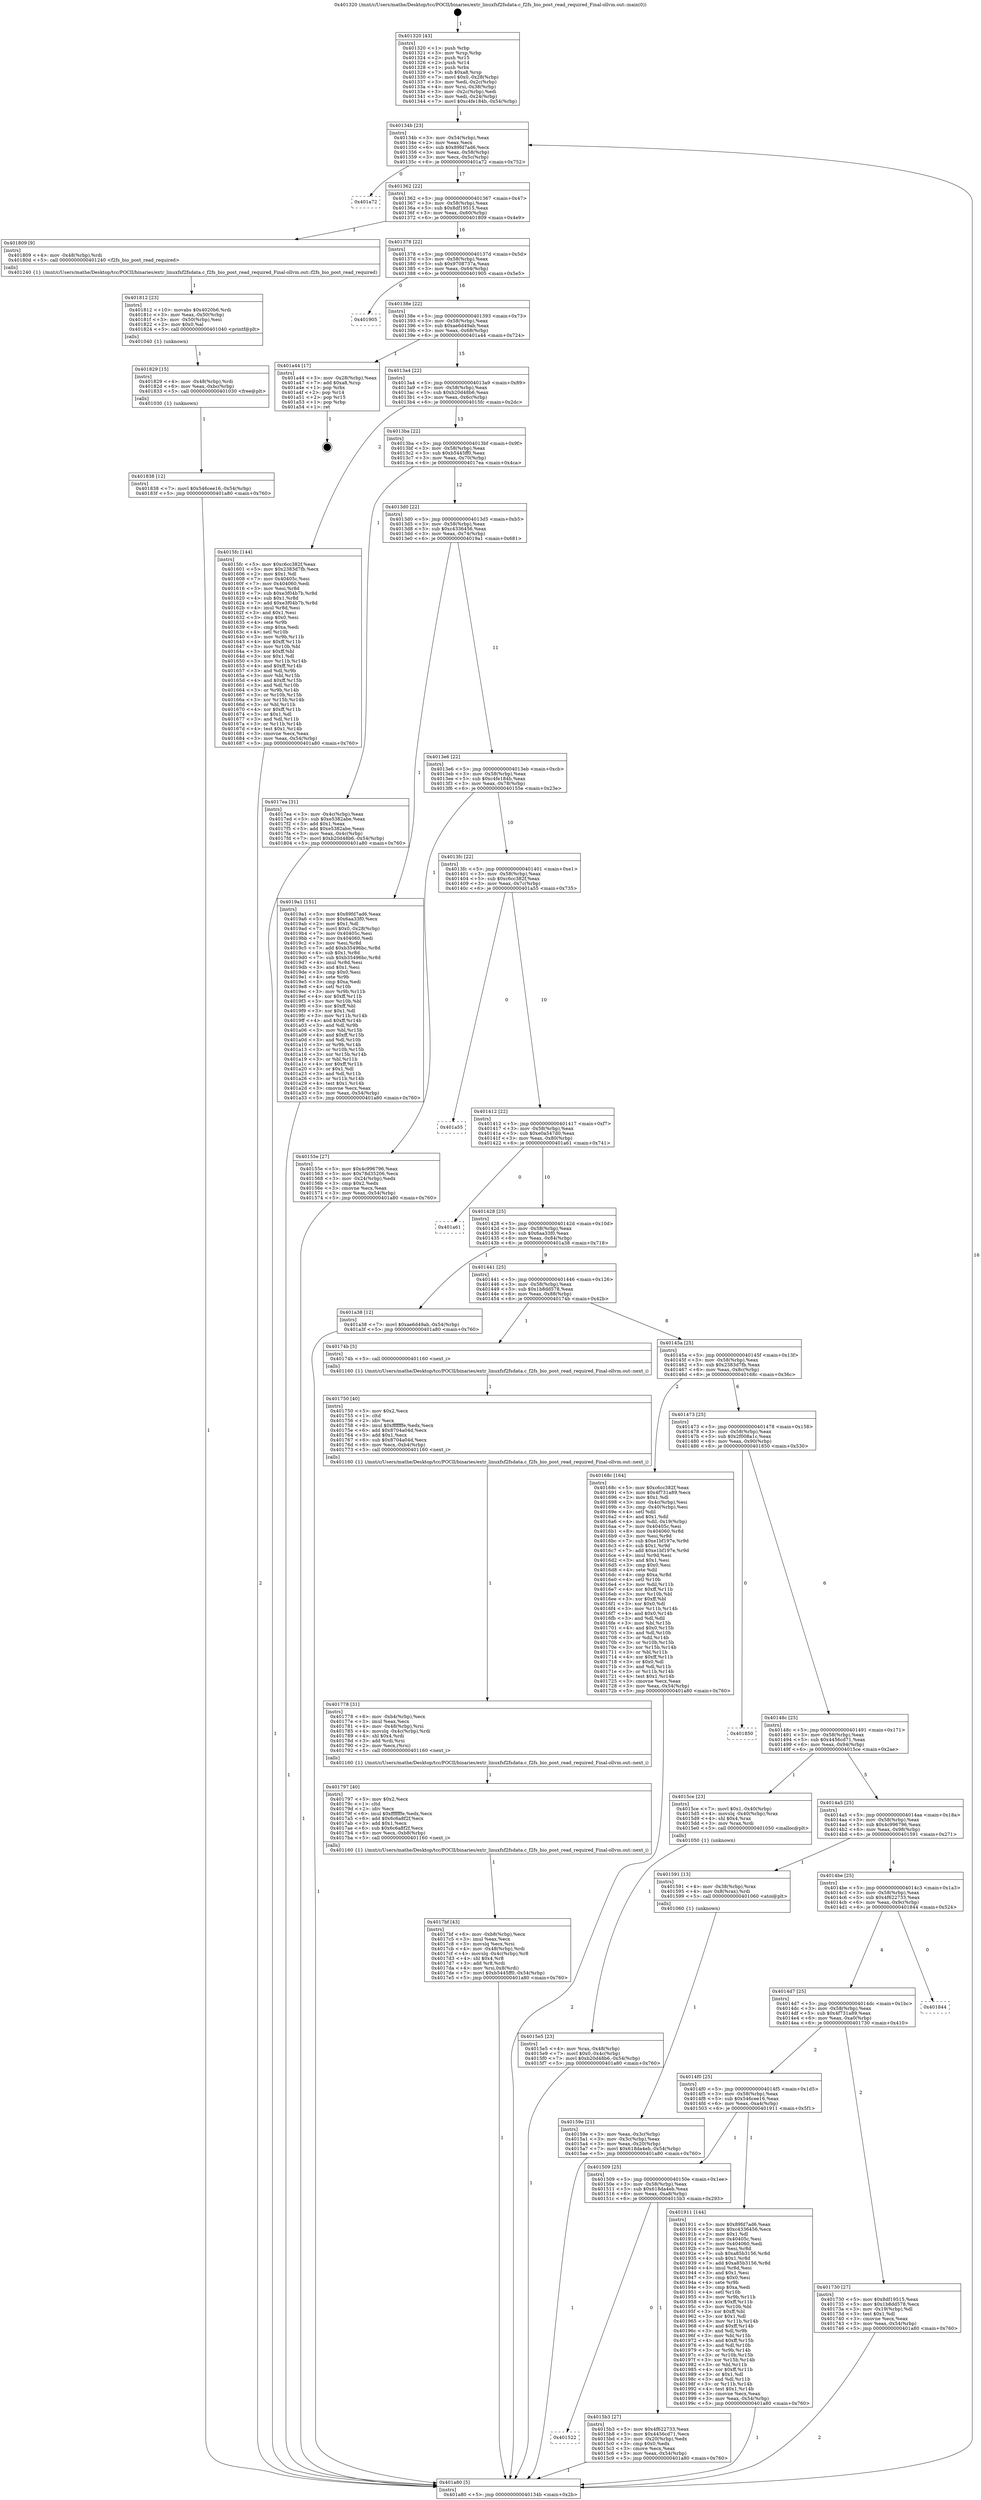 digraph "0x401320" {
  label = "0x401320 (/mnt/c/Users/mathe/Desktop/tcc/POCII/binaries/extr_linuxfsf2fsdata.c_f2fs_bio_post_read_required_Final-ollvm.out::main(0))"
  labelloc = "t"
  node[shape=record]

  Entry [label="",width=0.3,height=0.3,shape=circle,fillcolor=black,style=filled]
  "0x40134b" [label="{
     0x40134b [23]\l
     | [instrs]\l
     &nbsp;&nbsp;0x40134b \<+3\>: mov -0x54(%rbp),%eax\l
     &nbsp;&nbsp;0x40134e \<+2\>: mov %eax,%ecx\l
     &nbsp;&nbsp;0x401350 \<+6\>: sub $0x89fd7ad6,%ecx\l
     &nbsp;&nbsp;0x401356 \<+3\>: mov %eax,-0x58(%rbp)\l
     &nbsp;&nbsp;0x401359 \<+3\>: mov %ecx,-0x5c(%rbp)\l
     &nbsp;&nbsp;0x40135c \<+6\>: je 0000000000401a72 \<main+0x752\>\l
  }"]
  "0x401a72" [label="{
     0x401a72\l
  }", style=dashed]
  "0x401362" [label="{
     0x401362 [22]\l
     | [instrs]\l
     &nbsp;&nbsp;0x401362 \<+5\>: jmp 0000000000401367 \<main+0x47\>\l
     &nbsp;&nbsp;0x401367 \<+3\>: mov -0x58(%rbp),%eax\l
     &nbsp;&nbsp;0x40136a \<+5\>: sub $0x8df19515,%eax\l
     &nbsp;&nbsp;0x40136f \<+3\>: mov %eax,-0x60(%rbp)\l
     &nbsp;&nbsp;0x401372 \<+6\>: je 0000000000401809 \<main+0x4e9\>\l
  }"]
  Exit [label="",width=0.3,height=0.3,shape=circle,fillcolor=black,style=filled,peripheries=2]
  "0x401809" [label="{
     0x401809 [9]\l
     | [instrs]\l
     &nbsp;&nbsp;0x401809 \<+4\>: mov -0x48(%rbp),%rdi\l
     &nbsp;&nbsp;0x40180d \<+5\>: call 0000000000401240 \<f2fs_bio_post_read_required\>\l
     | [calls]\l
     &nbsp;&nbsp;0x401240 \{1\} (/mnt/c/Users/mathe/Desktop/tcc/POCII/binaries/extr_linuxfsf2fsdata.c_f2fs_bio_post_read_required_Final-ollvm.out::f2fs_bio_post_read_required)\l
  }"]
  "0x401378" [label="{
     0x401378 [22]\l
     | [instrs]\l
     &nbsp;&nbsp;0x401378 \<+5\>: jmp 000000000040137d \<main+0x5d\>\l
     &nbsp;&nbsp;0x40137d \<+3\>: mov -0x58(%rbp),%eax\l
     &nbsp;&nbsp;0x401380 \<+5\>: sub $0x9708737a,%eax\l
     &nbsp;&nbsp;0x401385 \<+3\>: mov %eax,-0x64(%rbp)\l
     &nbsp;&nbsp;0x401388 \<+6\>: je 0000000000401905 \<main+0x5e5\>\l
  }"]
  "0x401838" [label="{
     0x401838 [12]\l
     | [instrs]\l
     &nbsp;&nbsp;0x401838 \<+7\>: movl $0x546cee16,-0x54(%rbp)\l
     &nbsp;&nbsp;0x40183f \<+5\>: jmp 0000000000401a80 \<main+0x760\>\l
  }"]
  "0x401905" [label="{
     0x401905\l
  }", style=dashed]
  "0x40138e" [label="{
     0x40138e [22]\l
     | [instrs]\l
     &nbsp;&nbsp;0x40138e \<+5\>: jmp 0000000000401393 \<main+0x73\>\l
     &nbsp;&nbsp;0x401393 \<+3\>: mov -0x58(%rbp),%eax\l
     &nbsp;&nbsp;0x401396 \<+5\>: sub $0xae6d49ab,%eax\l
     &nbsp;&nbsp;0x40139b \<+3\>: mov %eax,-0x68(%rbp)\l
     &nbsp;&nbsp;0x40139e \<+6\>: je 0000000000401a44 \<main+0x724\>\l
  }"]
  "0x401829" [label="{
     0x401829 [15]\l
     | [instrs]\l
     &nbsp;&nbsp;0x401829 \<+4\>: mov -0x48(%rbp),%rdi\l
     &nbsp;&nbsp;0x40182d \<+6\>: mov %eax,-0xbc(%rbp)\l
     &nbsp;&nbsp;0x401833 \<+5\>: call 0000000000401030 \<free@plt\>\l
     | [calls]\l
     &nbsp;&nbsp;0x401030 \{1\} (unknown)\l
  }"]
  "0x401a44" [label="{
     0x401a44 [17]\l
     | [instrs]\l
     &nbsp;&nbsp;0x401a44 \<+3\>: mov -0x28(%rbp),%eax\l
     &nbsp;&nbsp;0x401a47 \<+7\>: add $0xa8,%rsp\l
     &nbsp;&nbsp;0x401a4e \<+1\>: pop %rbx\l
     &nbsp;&nbsp;0x401a4f \<+2\>: pop %r14\l
     &nbsp;&nbsp;0x401a51 \<+2\>: pop %r15\l
     &nbsp;&nbsp;0x401a53 \<+1\>: pop %rbp\l
     &nbsp;&nbsp;0x401a54 \<+1\>: ret\l
  }"]
  "0x4013a4" [label="{
     0x4013a4 [22]\l
     | [instrs]\l
     &nbsp;&nbsp;0x4013a4 \<+5\>: jmp 00000000004013a9 \<main+0x89\>\l
     &nbsp;&nbsp;0x4013a9 \<+3\>: mov -0x58(%rbp),%eax\l
     &nbsp;&nbsp;0x4013ac \<+5\>: sub $0xb20d48b6,%eax\l
     &nbsp;&nbsp;0x4013b1 \<+3\>: mov %eax,-0x6c(%rbp)\l
     &nbsp;&nbsp;0x4013b4 \<+6\>: je 00000000004015fc \<main+0x2dc\>\l
  }"]
  "0x401812" [label="{
     0x401812 [23]\l
     | [instrs]\l
     &nbsp;&nbsp;0x401812 \<+10\>: movabs $0x4020b6,%rdi\l
     &nbsp;&nbsp;0x40181c \<+3\>: mov %eax,-0x50(%rbp)\l
     &nbsp;&nbsp;0x40181f \<+3\>: mov -0x50(%rbp),%esi\l
     &nbsp;&nbsp;0x401822 \<+2\>: mov $0x0,%al\l
     &nbsp;&nbsp;0x401824 \<+5\>: call 0000000000401040 \<printf@plt\>\l
     | [calls]\l
     &nbsp;&nbsp;0x401040 \{1\} (unknown)\l
  }"]
  "0x4015fc" [label="{
     0x4015fc [144]\l
     | [instrs]\l
     &nbsp;&nbsp;0x4015fc \<+5\>: mov $0xc6cc382f,%eax\l
     &nbsp;&nbsp;0x401601 \<+5\>: mov $0x2383d7fb,%ecx\l
     &nbsp;&nbsp;0x401606 \<+2\>: mov $0x1,%dl\l
     &nbsp;&nbsp;0x401608 \<+7\>: mov 0x40405c,%esi\l
     &nbsp;&nbsp;0x40160f \<+7\>: mov 0x404060,%edi\l
     &nbsp;&nbsp;0x401616 \<+3\>: mov %esi,%r8d\l
     &nbsp;&nbsp;0x401619 \<+7\>: sub $0xe3f04b7b,%r8d\l
     &nbsp;&nbsp;0x401620 \<+4\>: sub $0x1,%r8d\l
     &nbsp;&nbsp;0x401624 \<+7\>: add $0xe3f04b7b,%r8d\l
     &nbsp;&nbsp;0x40162b \<+4\>: imul %r8d,%esi\l
     &nbsp;&nbsp;0x40162f \<+3\>: and $0x1,%esi\l
     &nbsp;&nbsp;0x401632 \<+3\>: cmp $0x0,%esi\l
     &nbsp;&nbsp;0x401635 \<+4\>: sete %r9b\l
     &nbsp;&nbsp;0x401639 \<+3\>: cmp $0xa,%edi\l
     &nbsp;&nbsp;0x40163c \<+4\>: setl %r10b\l
     &nbsp;&nbsp;0x401640 \<+3\>: mov %r9b,%r11b\l
     &nbsp;&nbsp;0x401643 \<+4\>: xor $0xff,%r11b\l
     &nbsp;&nbsp;0x401647 \<+3\>: mov %r10b,%bl\l
     &nbsp;&nbsp;0x40164a \<+3\>: xor $0xff,%bl\l
     &nbsp;&nbsp;0x40164d \<+3\>: xor $0x1,%dl\l
     &nbsp;&nbsp;0x401650 \<+3\>: mov %r11b,%r14b\l
     &nbsp;&nbsp;0x401653 \<+4\>: and $0xff,%r14b\l
     &nbsp;&nbsp;0x401657 \<+3\>: and %dl,%r9b\l
     &nbsp;&nbsp;0x40165a \<+3\>: mov %bl,%r15b\l
     &nbsp;&nbsp;0x40165d \<+4\>: and $0xff,%r15b\l
     &nbsp;&nbsp;0x401661 \<+3\>: and %dl,%r10b\l
     &nbsp;&nbsp;0x401664 \<+3\>: or %r9b,%r14b\l
     &nbsp;&nbsp;0x401667 \<+3\>: or %r10b,%r15b\l
     &nbsp;&nbsp;0x40166a \<+3\>: xor %r15b,%r14b\l
     &nbsp;&nbsp;0x40166d \<+3\>: or %bl,%r11b\l
     &nbsp;&nbsp;0x401670 \<+4\>: xor $0xff,%r11b\l
     &nbsp;&nbsp;0x401674 \<+3\>: or $0x1,%dl\l
     &nbsp;&nbsp;0x401677 \<+3\>: and %dl,%r11b\l
     &nbsp;&nbsp;0x40167a \<+3\>: or %r11b,%r14b\l
     &nbsp;&nbsp;0x40167d \<+4\>: test $0x1,%r14b\l
     &nbsp;&nbsp;0x401681 \<+3\>: cmovne %ecx,%eax\l
     &nbsp;&nbsp;0x401684 \<+3\>: mov %eax,-0x54(%rbp)\l
     &nbsp;&nbsp;0x401687 \<+5\>: jmp 0000000000401a80 \<main+0x760\>\l
  }"]
  "0x4013ba" [label="{
     0x4013ba [22]\l
     | [instrs]\l
     &nbsp;&nbsp;0x4013ba \<+5\>: jmp 00000000004013bf \<main+0x9f\>\l
     &nbsp;&nbsp;0x4013bf \<+3\>: mov -0x58(%rbp),%eax\l
     &nbsp;&nbsp;0x4013c2 \<+5\>: sub $0xb5445ff0,%eax\l
     &nbsp;&nbsp;0x4013c7 \<+3\>: mov %eax,-0x70(%rbp)\l
     &nbsp;&nbsp;0x4013ca \<+6\>: je 00000000004017ea \<main+0x4ca\>\l
  }"]
  "0x4017bf" [label="{
     0x4017bf [43]\l
     | [instrs]\l
     &nbsp;&nbsp;0x4017bf \<+6\>: mov -0xb8(%rbp),%ecx\l
     &nbsp;&nbsp;0x4017c5 \<+3\>: imul %eax,%ecx\l
     &nbsp;&nbsp;0x4017c8 \<+3\>: movslq %ecx,%rsi\l
     &nbsp;&nbsp;0x4017cb \<+4\>: mov -0x48(%rbp),%rdi\l
     &nbsp;&nbsp;0x4017cf \<+4\>: movslq -0x4c(%rbp),%r8\l
     &nbsp;&nbsp;0x4017d3 \<+4\>: shl $0x4,%r8\l
     &nbsp;&nbsp;0x4017d7 \<+3\>: add %r8,%rdi\l
     &nbsp;&nbsp;0x4017da \<+4\>: mov %rsi,0x8(%rdi)\l
     &nbsp;&nbsp;0x4017de \<+7\>: movl $0xb5445ff0,-0x54(%rbp)\l
     &nbsp;&nbsp;0x4017e5 \<+5\>: jmp 0000000000401a80 \<main+0x760\>\l
  }"]
  "0x4017ea" [label="{
     0x4017ea [31]\l
     | [instrs]\l
     &nbsp;&nbsp;0x4017ea \<+3\>: mov -0x4c(%rbp),%eax\l
     &nbsp;&nbsp;0x4017ed \<+5\>: sub $0xe5382abe,%eax\l
     &nbsp;&nbsp;0x4017f2 \<+3\>: add $0x1,%eax\l
     &nbsp;&nbsp;0x4017f5 \<+5\>: add $0xe5382abe,%eax\l
     &nbsp;&nbsp;0x4017fa \<+3\>: mov %eax,-0x4c(%rbp)\l
     &nbsp;&nbsp;0x4017fd \<+7\>: movl $0xb20d48b6,-0x54(%rbp)\l
     &nbsp;&nbsp;0x401804 \<+5\>: jmp 0000000000401a80 \<main+0x760\>\l
  }"]
  "0x4013d0" [label="{
     0x4013d0 [22]\l
     | [instrs]\l
     &nbsp;&nbsp;0x4013d0 \<+5\>: jmp 00000000004013d5 \<main+0xb5\>\l
     &nbsp;&nbsp;0x4013d5 \<+3\>: mov -0x58(%rbp),%eax\l
     &nbsp;&nbsp;0x4013d8 \<+5\>: sub $0xc4336456,%eax\l
     &nbsp;&nbsp;0x4013dd \<+3\>: mov %eax,-0x74(%rbp)\l
     &nbsp;&nbsp;0x4013e0 \<+6\>: je 00000000004019a1 \<main+0x681\>\l
  }"]
  "0x401797" [label="{
     0x401797 [40]\l
     | [instrs]\l
     &nbsp;&nbsp;0x401797 \<+5\>: mov $0x2,%ecx\l
     &nbsp;&nbsp;0x40179c \<+1\>: cltd\l
     &nbsp;&nbsp;0x40179d \<+2\>: idiv %ecx\l
     &nbsp;&nbsp;0x40179f \<+6\>: imul $0xfffffffe,%edx,%ecx\l
     &nbsp;&nbsp;0x4017a5 \<+6\>: add $0x6c6a8f2f,%ecx\l
     &nbsp;&nbsp;0x4017ab \<+3\>: add $0x1,%ecx\l
     &nbsp;&nbsp;0x4017ae \<+6\>: sub $0x6c6a8f2f,%ecx\l
     &nbsp;&nbsp;0x4017b4 \<+6\>: mov %ecx,-0xb8(%rbp)\l
     &nbsp;&nbsp;0x4017ba \<+5\>: call 0000000000401160 \<next_i\>\l
     | [calls]\l
     &nbsp;&nbsp;0x401160 \{1\} (/mnt/c/Users/mathe/Desktop/tcc/POCII/binaries/extr_linuxfsf2fsdata.c_f2fs_bio_post_read_required_Final-ollvm.out::next_i)\l
  }"]
  "0x4019a1" [label="{
     0x4019a1 [151]\l
     | [instrs]\l
     &nbsp;&nbsp;0x4019a1 \<+5\>: mov $0x89fd7ad6,%eax\l
     &nbsp;&nbsp;0x4019a6 \<+5\>: mov $0x6aa33f0,%ecx\l
     &nbsp;&nbsp;0x4019ab \<+2\>: mov $0x1,%dl\l
     &nbsp;&nbsp;0x4019ad \<+7\>: movl $0x0,-0x28(%rbp)\l
     &nbsp;&nbsp;0x4019b4 \<+7\>: mov 0x40405c,%esi\l
     &nbsp;&nbsp;0x4019bb \<+7\>: mov 0x404060,%edi\l
     &nbsp;&nbsp;0x4019c2 \<+3\>: mov %esi,%r8d\l
     &nbsp;&nbsp;0x4019c5 \<+7\>: add $0xb35496bc,%r8d\l
     &nbsp;&nbsp;0x4019cc \<+4\>: sub $0x1,%r8d\l
     &nbsp;&nbsp;0x4019d0 \<+7\>: sub $0xb35496bc,%r8d\l
     &nbsp;&nbsp;0x4019d7 \<+4\>: imul %r8d,%esi\l
     &nbsp;&nbsp;0x4019db \<+3\>: and $0x1,%esi\l
     &nbsp;&nbsp;0x4019de \<+3\>: cmp $0x0,%esi\l
     &nbsp;&nbsp;0x4019e1 \<+4\>: sete %r9b\l
     &nbsp;&nbsp;0x4019e5 \<+3\>: cmp $0xa,%edi\l
     &nbsp;&nbsp;0x4019e8 \<+4\>: setl %r10b\l
     &nbsp;&nbsp;0x4019ec \<+3\>: mov %r9b,%r11b\l
     &nbsp;&nbsp;0x4019ef \<+4\>: xor $0xff,%r11b\l
     &nbsp;&nbsp;0x4019f3 \<+3\>: mov %r10b,%bl\l
     &nbsp;&nbsp;0x4019f6 \<+3\>: xor $0xff,%bl\l
     &nbsp;&nbsp;0x4019f9 \<+3\>: xor $0x1,%dl\l
     &nbsp;&nbsp;0x4019fc \<+3\>: mov %r11b,%r14b\l
     &nbsp;&nbsp;0x4019ff \<+4\>: and $0xff,%r14b\l
     &nbsp;&nbsp;0x401a03 \<+3\>: and %dl,%r9b\l
     &nbsp;&nbsp;0x401a06 \<+3\>: mov %bl,%r15b\l
     &nbsp;&nbsp;0x401a09 \<+4\>: and $0xff,%r15b\l
     &nbsp;&nbsp;0x401a0d \<+3\>: and %dl,%r10b\l
     &nbsp;&nbsp;0x401a10 \<+3\>: or %r9b,%r14b\l
     &nbsp;&nbsp;0x401a13 \<+3\>: or %r10b,%r15b\l
     &nbsp;&nbsp;0x401a16 \<+3\>: xor %r15b,%r14b\l
     &nbsp;&nbsp;0x401a19 \<+3\>: or %bl,%r11b\l
     &nbsp;&nbsp;0x401a1c \<+4\>: xor $0xff,%r11b\l
     &nbsp;&nbsp;0x401a20 \<+3\>: or $0x1,%dl\l
     &nbsp;&nbsp;0x401a23 \<+3\>: and %dl,%r11b\l
     &nbsp;&nbsp;0x401a26 \<+3\>: or %r11b,%r14b\l
     &nbsp;&nbsp;0x401a29 \<+4\>: test $0x1,%r14b\l
     &nbsp;&nbsp;0x401a2d \<+3\>: cmovne %ecx,%eax\l
     &nbsp;&nbsp;0x401a30 \<+3\>: mov %eax,-0x54(%rbp)\l
     &nbsp;&nbsp;0x401a33 \<+5\>: jmp 0000000000401a80 \<main+0x760\>\l
  }"]
  "0x4013e6" [label="{
     0x4013e6 [22]\l
     | [instrs]\l
     &nbsp;&nbsp;0x4013e6 \<+5\>: jmp 00000000004013eb \<main+0xcb\>\l
     &nbsp;&nbsp;0x4013eb \<+3\>: mov -0x58(%rbp),%eax\l
     &nbsp;&nbsp;0x4013ee \<+5\>: sub $0xc4fe184b,%eax\l
     &nbsp;&nbsp;0x4013f3 \<+3\>: mov %eax,-0x78(%rbp)\l
     &nbsp;&nbsp;0x4013f6 \<+6\>: je 000000000040155e \<main+0x23e\>\l
  }"]
  "0x401778" [label="{
     0x401778 [31]\l
     | [instrs]\l
     &nbsp;&nbsp;0x401778 \<+6\>: mov -0xb4(%rbp),%ecx\l
     &nbsp;&nbsp;0x40177e \<+3\>: imul %eax,%ecx\l
     &nbsp;&nbsp;0x401781 \<+4\>: mov -0x48(%rbp),%rsi\l
     &nbsp;&nbsp;0x401785 \<+4\>: movslq -0x4c(%rbp),%rdi\l
     &nbsp;&nbsp;0x401789 \<+4\>: shl $0x4,%rdi\l
     &nbsp;&nbsp;0x40178d \<+3\>: add %rdi,%rsi\l
     &nbsp;&nbsp;0x401790 \<+2\>: mov %ecx,(%rsi)\l
     &nbsp;&nbsp;0x401792 \<+5\>: call 0000000000401160 \<next_i\>\l
     | [calls]\l
     &nbsp;&nbsp;0x401160 \{1\} (/mnt/c/Users/mathe/Desktop/tcc/POCII/binaries/extr_linuxfsf2fsdata.c_f2fs_bio_post_read_required_Final-ollvm.out::next_i)\l
  }"]
  "0x40155e" [label="{
     0x40155e [27]\l
     | [instrs]\l
     &nbsp;&nbsp;0x40155e \<+5\>: mov $0x4c996796,%eax\l
     &nbsp;&nbsp;0x401563 \<+5\>: mov $0x78d35206,%ecx\l
     &nbsp;&nbsp;0x401568 \<+3\>: mov -0x24(%rbp),%edx\l
     &nbsp;&nbsp;0x40156b \<+3\>: cmp $0x2,%edx\l
     &nbsp;&nbsp;0x40156e \<+3\>: cmovne %ecx,%eax\l
     &nbsp;&nbsp;0x401571 \<+3\>: mov %eax,-0x54(%rbp)\l
     &nbsp;&nbsp;0x401574 \<+5\>: jmp 0000000000401a80 \<main+0x760\>\l
  }"]
  "0x4013fc" [label="{
     0x4013fc [22]\l
     | [instrs]\l
     &nbsp;&nbsp;0x4013fc \<+5\>: jmp 0000000000401401 \<main+0xe1\>\l
     &nbsp;&nbsp;0x401401 \<+3\>: mov -0x58(%rbp),%eax\l
     &nbsp;&nbsp;0x401404 \<+5\>: sub $0xc6cc382f,%eax\l
     &nbsp;&nbsp;0x401409 \<+3\>: mov %eax,-0x7c(%rbp)\l
     &nbsp;&nbsp;0x40140c \<+6\>: je 0000000000401a55 \<main+0x735\>\l
  }"]
  "0x401a80" [label="{
     0x401a80 [5]\l
     | [instrs]\l
     &nbsp;&nbsp;0x401a80 \<+5\>: jmp 000000000040134b \<main+0x2b\>\l
  }"]
  "0x401320" [label="{
     0x401320 [43]\l
     | [instrs]\l
     &nbsp;&nbsp;0x401320 \<+1\>: push %rbp\l
     &nbsp;&nbsp;0x401321 \<+3\>: mov %rsp,%rbp\l
     &nbsp;&nbsp;0x401324 \<+2\>: push %r15\l
     &nbsp;&nbsp;0x401326 \<+2\>: push %r14\l
     &nbsp;&nbsp;0x401328 \<+1\>: push %rbx\l
     &nbsp;&nbsp;0x401329 \<+7\>: sub $0xa8,%rsp\l
     &nbsp;&nbsp;0x401330 \<+7\>: movl $0x0,-0x28(%rbp)\l
     &nbsp;&nbsp;0x401337 \<+3\>: mov %edi,-0x2c(%rbp)\l
     &nbsp;&nbsp;0x40133a \<+4\>: mov %rsi,-0x38(%rbp)\l
     &nbsp;&nbsp;0x40133e \<+3\>: mov -0x2c(%rbp),%edi\l
     &nbsp;&nbsp;0x401341 \<+3\>: mov %edi,-0x24(%rbp)\l
     &nbsp;&nbsp;0x401344 \<+7\>: movl $0xc4fe184b,-0x54(%rbp)\l
  }"]
  "0x401750" [label="{
     0x401750 [40]\l
     | [instrs]\l
     &nbsp;&nbsp;0x401750 \<+5\>: mov $0x2,%ecx\l
     &nbsp;&nbsp;0x401755 \<+1\>: cltd\l
     &nbsp;&nbsp;0x401756 \<+2\>: idiv %ecx\l
     &nbsp;&nbsp;0x401758 \<+6\>: imul $0xfffffffe,%edx,%ecx\l
     &nbsp;&nbsp;0x40175e \<+6\>: add $0x8704a04d,%ecx\l
     &nbsp;&nbsp;0x401764 \<+3\>: add $0x1,%ecx\l
     &nbsp;&nbsp;0x401767 \<+6\>: sub $0x8704a04d,%ecx\l
     &nbsp;&nbsp;0x40176d \<+6\>: mov %ecx,-0xb4(%rbp)\l
     &nbsp;&nbsp;0x401773 \<+5\>: call 0000000000401160 \<next_i\>\l
     | [calls]\l
     &nbsp;&nbsp;0x401160 \{1\} (/mnt/c/Users/mathe/Desktop/tcc/POCII/binaries/extr_linuxfsf2fsdata.c_f2fs_bio_post_read_required_Final-ollvm.out::next_i)\l
  }"]
  "0x401a55" [label="{
     0x401a55\l
  }", style=dashed]
  "0x401412" [label="{
     0x401412 [22]\l
     | [instrs]\l
     &nbsp;&nbsp;0x401412 \<+5\>: jmp 0000000000401417 \<main+0xf7\>\l
     &nbsp;&nbsp;0x401417 \<+3\>: mov -0x58(%rbp),%eax\l
     &nbsp;&nbsp;0x40141a \<+5\>: sub $0xe0a547d0,%eax\l
     &nbsp;&nbsp;0x40141f \<+3\>: mov %eax,-0x80(%rbp)\l
     &nbsp;&nbsp;0x401422 \<+6\>: je 0000000000401a61 \<main+0x741\>\l
  }"]
  "0x4015e5" [label="{
     0x4015e5 [23]\l
     | [instrs]\l
     &nbsp;&nbsp;0x4015e5 \<+4\>: mov %rax,-0x48(%rbp)\l
     &nbsp;&nbsp;0x4015e9 \<+7\>: movl $0x0,-0x4c(%rbp)\l
     &nbsp;&nbsp;0x4015f0 \<+7\>: movl $0xb20d48b6,-0x54(%rbp)\l
     &nbsp;&nbsp;0x4015f7 \<+5\>: jmp 0000000000401a80 \<main+0x760\>\l
  }"]
  "0x401a61" [label="{
     0x401a61\l
  }", style=dashed]
  "0x401428" [label="{
     0x401428 [25]\l
     | [instrs]\l
     &nbsp;&nbsp;0x401428 \<+5\>: jmp 000000000040142d \<main+0x10d\>\l
     &nbsp;&nbsp;0x40142d \<+3\>: mov -0x58(%rbp),%eax\l
     &nbsp;&nbsp;0x401430 \<+5\>: sub $0x6aa33f0,%eax\l
     &nbsp;&nbsp;0x401435 \<+6\>: mov %eax,-0x84(%rbp)\l
     &nbsp;&nbsp;0x40143b \<+6\>: je 0000000000401a38 \<main+0x718\>\l
  }"]
  "0x401522" [label="{
     0x401522\l
  }", style=dashed]
  "0x401a38" [label="{
     0x401a38 [12]\l
     | [instrs]\l
     &nbsp;&nbsp;0x401a38 \<+7\>: movl $0xae6d49ab,-0x54(%rbp)\l
     &nbsp;&nbsp;0x401a3f \<+5\>: jmp 0000000000401a80 \<main+0x760\>\l
  }"]
  "0x401441" [label="{
     0x401441 [25]\l
     | [instrs]\l
     &nbsp;&nbsp;0x401441 \<+5\>: jmp 0000000000401446 \<main+0x126\>\l
     &nbsp;&nbsp;0x401446 \<+3\>: mov -0x58(%rbp),%eax\l
     &nbsp;&nbsp;0x401449 \<+5\>: sub $0x1b8dd578,%eax\l
     &nbsp;&nbsp;0x40144e \<+6\>: mov %eax,-0x88(%rbp)\l
     &nbsp;&nbsp;0x401454 \<+6\>: je 000000000040174b \<main+0x42b\>\l
  }"]
  "0x4015b3" [label="{
     0x4015b3 [27]\l
     | [instrs]\l
     &nbsp;&nbsp;0x4015b3 \<+5\>: mov $0x4f622733,%eax\l
     &nbsp;&nbsp;0x4015b8 \<+5\>: mov $0x4456cd71,%ecx\l
     &nbsp;&nbsp;0x4015bd \<+3\>: mov -0x20(%rbp),%edx\l
     &nbsp;&nbsp;0x4015c0 \<+3\>: cmp $0x0,%edx\l
     &nbsp;&nbsp;0x4015c3 \<+3\>: cmove %ecx,%eax\l
     &nbsp;&nbsp;0x4015c6 \<+3\>: mov %eax,-0x54(%rbp)\l
     &nbsp;&nbsp;0x4015c9 \<+5\>: jmp 0000000000401a80 \<main+0x760\>\l
  }"]
  "0x40174b" [label="{
     0x40174b [5]\l
     | [instrs]\l
     &nbsp;&nbsp;0x40174b \<+5\>: call 0000000000401160 \<next_i\>\l
     | [calls]\l
     &nbsp;&nbsp;0x401160 \{1\} (/mnt/c/Users/mathe/Desktop/tcc/POCII/binaries/extr_linuxfsf2fsdata.c_f2fs_bio_post_read_required_Final-ollvm.out::next_i)\l
  }"]
  "0x40145a" [label="{
     0x40145a [25]\l
     | [instrs]\l
     &nbsp;&nbsp;0x40145a \<+5\>: jmp 000000000040145f \<main+0x13f\>\l
     &nbsp;&nbsp;0x40145f \<+3\>: mov -0x58(%rbp),%eax\l
     &nbsp;&nbsp;0x401462 \<+5\>: sub $0x2383d7fb,%eax\l
     &nbsp;&nbsp;0x401467 \<+6\>: mov %eax,-0x8c(%rbp)\l
     &nbsp;&nbsp;0x40146d \<+6\>: je 000000000040168c \<main+0x36c\>\l
  }"]
  "0x401509" [label="{
     0x401509 [25]\l
     | [instrs]\l
     &nbsp;&nbsp;0x401509 \<+5\>: jmp 000000000040150e \<main+0x1ee\>\l
     &nbsp;&nbsp;0x40150e \<+3\>: mov -0x58(%rbp),%eax\l
     &nbsp;&nbsp;0x401511 \<+5\>: sub $0x618da4eb,%eax\l
     &nbsp;&nbsp;0x401516 \<+6\>: mov %eax,-0xa8(%rbp)\l
     &nbsp;&nbsp;0x40151c \<+6\>: je 00000000004015b3 \<main+0x293\>\l
  }"]
  "0x40168c" [label="{
     0x40168c [164]\l
     | [instrs]\l
     &nbsp;&nbsp;0x40168c \<+5\>: mov $0xc6cc382f,%eax\l
     &nbsp;&nbsp;0x401691 \<+5\>: mov $0x4f731a89,%ecx\l
     &nbsp;&nbsp;0x401696 \<+2\>: mov $0x1,%dl\l
     &nbsp;&nbsp;0x401698 \<+3\>: mov -0x4c(%rbp),%esi\l
     &nbsp;&nbsp;0x40169b \<+3\>: cmp -0x40(%rbp),%esi\l
     &nbsp;&nbsp;0x40169e \<+4\>: setl %dil\l
     &nbsp;&nbsp;0x4016a2 \<+4\>: and $0x1,%dil\l
     &nbsp;&nbsp;0x4016a6 \<+4\>: mov %dil,-0x19(%rbp)\l
     &nbsp;&nbsp;0x4016aa \<+7\>: mov 0x40405c,%esi\l
     &nbsp;&nbsp;0x4016b1 \<+8\>: mov 0x404060,%r8d\l
     &nbsp;&nbsp;0x4016b9 \<+3\>: mov %esi,%r9d\l
     &nbsp;&nbsp;0x4016bc \<+7\>: sub $0xe1bf197e,%r9d\l
     &nbsp;&nbsp;0x4016c3 \<+4\>: sub $0x1,%r9d\l
     &nbsp;&nbsp;0x4016c7 \<+7\>: add $0xe1bf197e,%r9d\l
     &nbsp;&nbsp;0x4016ce \<+4\>: imul %r9d,%esi\l
     &nbsp;&nbsp;0x4016d2 \<+3\>: and $0x1,%esi\l
     &nbsp;&nbsp;0x4016d5 \<+3\>: cmp $0x0,%esi\l
     &nbsp;&nbsp;0x4016d8 \<+4\>: sete %dil\l
     &nbsp;&nbsp;0x4016dc \<+4\>: cmp $0xa,%r8d\l
     &nbsp;&nbsp;0x4016e0 \<+4\>: setl %r10b\l
     &nbsp;&nbsp;0x4016e4 \<+3\>: mov %dil,%r11b\l
     &nbsp;&nbsp;0x4016e7 \<+4\>: xor $0xff,%r11b\l
     &nbsp;&nbsp;0x4016eb \<+3\>: mov %r10b,%bl\l
     &nbsp;&nbsp;0x4016ee \<+3\>: xor $0xff,%bl\l
     &nbsp;&nbsp;0x4016f1 \<+3\>: xor $0x0,%dl\l
     &nbsp;&nbsp;0x4016f4 \<+3\>: mov %r11b,%r14b\l
     &nbsp;&nbsp;0x4016f7 \<+4\>: and $0x0,%r14b\l
     &nbsp;&nbsp;0x4016fb \<+3\>: and %dl,%dil\l
     &nbsp;&nbsp;0x4016fe \<+3\>: mov %bl,%r15b\l
     &nbsp;&nbsp;0x401701 \<+4\>: and $0x0,%r15b\l
     &nbsp;&nbsp;0x401705 \<+3\>: and %dl,%r10b\l
     &nbsp;&nbsp;0x401708 \<+3\>: or %dil,%r14b\l
     &nbsp;&nbsp;0x40170b \<+3\>: or %r10b,%r15b\l
     &nbsp;&nbsp;0x40170e \<+3\>: xor %r15b,%r14b\l
     &nbsp;&nbsp;0x401711 \<+3\>: or %bl,%r11b\l
     &nbsp;&nbsp;0x401714 \<+4\>: xor $0xff,%r11b\l
     &nbsp;&nbsp;0x401718 \<+3\>: or $0x0,%dl\l
     &nbsp;&nbsp;0x40171b \<+3\>: and %dl,%r11b\l
     &nbsp;&nbsp;0x40171e \<+3\>: or %r11b,%r14b\l
     &nbsp;&nbsp;0x401721 \<+4\>: test $0x1,%r14b\l
     &nbsp;&nbsp;0x401725 \<+3\>: cmovne %ecx,%eax\l
     &nbsp;&nbsp;0x401728 \<+3\>: mov %eax,-0x54(%rbp)\l
     &nbsp;&nbsp;0x40172b \<+5\>: jmp 0000000000401a80 \<main+0x760\>\l
  }"]
  "0x401473" [label="{
     0x401473 [25]\l
     | [instrs]\l
     &nbsp;&nbsp;0x401473 \<+5\>: jmp 0000000000401478 \<main+0x158\>\l
     &nbsp;&nbsp;0x401478 \<+3\>: mov -0x58(%rbp),%eax\l
     &nbsp;&nbsp;0x40147b \<+5\>: sub $0x2f008a1c,%eax\l
     &nbsp;&nbsp;0x401480 \<+6\>: mov %eax,-0x90(%rbp)\l
     &nbsp;&nbsp;0x401486 \<+6\>: je 0000000000401850 \<main+0x530\>\l
  }"]
  "0x401911" [label="{
     0x401911 [144]\l
     | [instrs]\l
     &nbsp;&nbsp;0x401911 \<+5\>: mov $0x89fd7ad6,%eax\l
     &nbsp;&nbsp;0x401916 \<+5\>: mov $0xc4336456,%ecx\l
     &nbsp;&nbsp;0x40191b \<+2\>: mov $0x1,%dl\l
     &nbsp;&nbsp;0x40191d \<+7\>: mov 0x40405c,%esi\l
     &nbsp;&nbsp;0x401924 \<+7\>: mov 0x404060,%edi\l
     &nbsp;&nbsp;0x40192b \<+3\>: mov %esi,%r8d\l
     &nbsp;&nbsp;0x40192e \<+7\>: sub $0xa85b3156,%r8d\l
     &nbsp;&nbsp;0x401935 \<+4\>: sub $0x1,%r8d\l
     &nbsp;&nbsp;0x401939 \<+7\>: add $0xa85b3156,%r8d\l
     &nbsp;&nbsp;0x401940 \<+4\>: imul %r8d,%esi\l
     &nbsp;&nbsp;0x401944 \<+3\>: and $0x1,%esi\l
     &nbsp;&nbsp;0x401947 \<+3\>: cmp $0x0,%esi\l
     &nbsp;&nbsp;0x40194a \<+4\>: sete %r9b\l
     &nbsp;&nbsp;0x40194e \<+3\>: cmp $0xa,%edi\l
     &nbsp;&nbsp;0x401951 \<+4\>: setl %r10b\l
     &nbsp;&nbsp;0x401955 \<+3\>: mov %r9b,%r11b\l
     &nbsp;&nbsp;0x401958 \<+4\>: xor $0xff,%r11b\l
     &nbsp;&nbsp;0x40195c \<+3\>: mov %r10b,%bl\l
     &nbsp;&nbsp;0x40195f \<+3\>: xor $0xff,%bl\l
     &nbsp;&nbsp;0x401962 \<+3\>: xor $0x1,%dl\l
     &nbsp;&nbsp;0x401965 \<+3\>: mov %r11b,%r14b\l
     &nbsp;&nbsp;0x401968 \<+4\>: and $0xff,%r14b\l
     &nbsp;&nbsp;0x40196c \<+3\>: and %dl,%r9b\l
     &nbsp;&nbsp;0x40196f \<+3\>: mov %bl,%r15b\l
     &nbsp;&nbsp;0x401972 \<+4\>: and $0xff,%r15b\l
     &nbsp;&nbsp;0x401976 \<+3\>: and %dl,%r10b\l
     &nbsp;&nbsp;0x401979 \<+3\>: or %r9b,%r14b\l
     &nbsp;&nbsp;0x40197c \<+3\>: or %r10b,%r15b\l
     &nbsp;&nbsp;0x40197f \<+3\>: xor %r15b,%r14b\l
     &nbsp;&nbsp;0x401982 \<+3\>: or %bl,%r11b\l
     &nbsp;&nbsp;0x401985 \<+4\>: xor $0xff,%r11b\l
     &nbsp;&nbsp;0x401989 \<+3\>: or $0x1,%dl\l
     &nbsp;&nbsp;0x40198c \<+3\>: and %dl,%r11b\l
     &nbsp;&nbsp;0x40198f \<+3\>: or %r11b,%r14b\l
     &nbsp;&nbsp;0x401992 \<+4\>: test $0x1,%r14b\l
     &nbsp;&nbsp;0x401996 \<+3\>: cmovne %ecx,%eax\l
     &nbsp;&nbsp;0x401999 \<+3\>: mov %eax,-0x54(%rbp)\l
     &nbsp;&nbsp;0x40199c \<+5\>: jmp 0000000000401a80 \<main+0x760\>\l
  }"]
  "0x401850" [label="{
     0x401850\l
  }", style=dashed]
  "0x40148c" [label="{
     0x40148c [25]\l
     | [instrs]\l
     &nbsp;&nbsp;0x40148c \<+5\>: jmp 0000000000401491 \<main+0x171\>\l
     &nbsp;&nbsp;0x401491 \<+3\>: mov -0x58(%rbp),%eax\l
     &nbsp;&nbsp;0x401494 \<+5\>: sub $0x4456cd71,%eax\l
     &nbsp;&nbsp;0x401499 \<+6\>: mov %eax,-0x94(%rbp)\l
     &nbsp;&nbsp;0x40149f \<+6\>: je 00000000004015ce \<main+0x2ae\>\l
  }"]
  "0x4014f0" [label="{
     0x4014f0 [25]\l
     | [instrs]\l
     &nbsp;&nbsp;0x4014f0 \<+5\>: jmp 00000000004014f5 \<main+0x1d5\>\l
     &nbsp;&nbsp;0x4014f5 \<+3\>: mov -0x58(%rbp),%eax\l
     &nbsp;&nbsp;0x4014f8 \<+5\>: sub $0x546cee16,%eax\l
     &nbsp;&nbsp;0x4014fd \<+6\>: mov %eax,-0xa4(%rbp)\l
     &nbsp;&nbsp;0x401503 \<+6\>: je 0000000000401911 \<main+0x5f1\>\l
  }"]
  "0x4015ce" [label="{
     0x4015ce [23]\l
     | [instrs]\l
     &nbsp;&nbsp;0x4015ce \<+7\>: movl $0x1,-0x40(%rbp)\l
     &nbsp;&nbsp;0x4015d5 \<+4\>: movslq -0x40(%rbp),%rax\l
     &nbsp;&nbsp;0x4015d9 \<+4\>: shl $0x4,%rax\l
     &nbsp;&nbsp;0x4015dd \<+3\>: mov %rax,%rdi\l
     &nbsp;&nbsp;0x4015e0 \<+5\>: call 0000000000401050 \<malloc@plt\>\l
     | [calls]\l
     &nbsp;&nbsp;0x401050 \{1\} (unknown)\l
  }"]
  "0x4014a5" [label="{
     0x4014a5 [25]\l
     | [instrs]\l
     &nbsp;&nbsp;0x4014a5 \<+5\>: jmp 00000000004014aa \<main+0x18a\>\l
     &nbsp;&nbsp;0x4014aa \<+3\>: mov -0x58(%rbp),%eax\l
     &nbsp;&nbsp;0x4014ad \<+5\>: sub $0x4c996796,%eax\l
     &nbsp;&nbsp;0x4014b2 \<+6\>: mov %eax,-0x98(%rbp)\l
     &nbsp;&nbsp;0x4014b8 \<+6\>: je 0000000000401591 \<main+0x271\>\l
  }"]
  "0x401730" [label="{
     0x401730 [27]\l
     | [instrs]\l
     &nbsp;&nbsp;0x401730 \<+5\>: mov $0x8df19515,%eax\l
     &nbsp;&nbsp;0x401735 \<+5\>: mov $0x1b8dd578,%ecx\l
     &nbsp;&nbsp;0x40173a \<+3\>: mov -0x19(%rbp),%dl\l
     &nbsp;&nbsp;0x40173d \<+3\>: test $0x1,%dl\l
     &nbsp;&nbsp;0x401740 \<+3\>: cmovne %ecx,%eax\l
     &nbsp;&nbsp;0x401743 \<+3\>: mov %eax,-0x54(%rbp)\l
     &nbsp;&nbsp;0x401746 \<+5\>: jmp 0000000000401a80 \<main+0x760\>\l
  }"]
  "0x401591" [label="{
     0x401591 [13]\l
     | [instrs]\l
     &nbsp;&nbsp;0x401591 \<+4\>: mov -0x38(%rbp),%rax\l
     &nbsp;&nbsp;0x401595 \<+4\>: mov 0x8(%rax),%rdi\l
     &nbsp;&nbsp;0x401599 \<+5\>: call 0000000000401060 \<atoi@plt\>\l
     | [calls]\l
     &nbsp;&nbsp;0x401060 \{1\} (unknown)\l
  }"]
  "0x4014be" [label="{
     0x4014be [25]\l
     | [instrs]\l
     &nbsp;&nbsp;0x4014be \<+5\>: jmp 00000000004014c3 \<main+0x1a3\>\l
     &nbsp;&nbsp;0x4014c3 \<+3\>: mov -0x58(%rbp),%eax\l
     &nbsp;&nbsp;0x4014c6 \<+5\>: sub $0x4f622733,%eax\l
     &nbsp;&nbsp;0x4014cb \<+6\>: mov %eax,-0x9c(%rbp)\l
     &nbsp;&nbsp;0x4014d1 \<+6\>: je 0000000000401844 \<main+0x524\>\l
  }"]
  "0x40159e" [label="{
     0x40159e [21]\l
     | [instrs]\l
     &nbsp;&nbsp;0x40159e \<+3\>: mov %eax,-0x3c(%rbp)\l
     &nbsp;&nbsp;0x4015a1 \<+3\>: mov -0x3c(%rbp),%eax\l
     &nbsp;&nbsp;0x4015a4 \<+3\>: mov %eax,-0x20(%rbp)\l
     &nbsp;&nbsp;0x4015a7 \<+7\>: movl $0x618da4eb,-0x54(%rbp)\l
     &nbsp;&nbsp;0x4015ae \<+5\>: jmp 0000000000401a80 \<main+0x760\>\l
  }"]
  "0x4014d7" [label="{
     0x4014d7 [25]\l
     | [instrs]\l
     &nbsp;&nbsp;0x4014d7 \<+5\>: jmp 00000000004014dc \<main+0x1bc\>\l
     &nbsp;&nbsp;0x4014dc \<+3\>: mov -0x58(%rbp),%eax\l
     &nbsp;&nbsp;0x4014df \<+5\>: sub $0x4f731a89,%eax\l
     &nbsp;&nbsp;0x4014e4 \<+6\>: mov %eax,-0xa0(%rbp)\l
     &nbsp;&nbsp;0x4014ea \<+6\>: je 0000000000401730 \<main+0x410\>\l
  }"]
  "0x401844" [label="{
     0x401844\l
  }", style=dashed]
  Entry -> "0x401320" [label=" 1"]
  "0x40134b" -> "0x401a72" [label=" 0"]
  "0x40134b" -> "0x401362" [label=" 17"]
  "0x401a44" -> Exit [label=" 1"]
  "0x401362" -> "0x401809" [label=" 1"]
  "0x401362" -> "0x401378" [label=" 16"]
  "0x401a38" -> "0x401a80" [label=" 1"]
  "0x401378" -> "0x401905" [label=" 0"]
  "0x401378" -> "0x40138e" [label=" 16"]
  "0x4019a1" -> "0x401a80" [label=" 1"]
  "0x40138e" -> "0x401a44" [label=" 1"]
  "0x40138e" -> "0x4013a4" [label=" 15"]
  "0x401911" -> "0x401a80" [label=" 1"]
  "0x4013a4" -> "0x4015fc" [label=" 2"]
  "0x4013a4" -> "0x4013ba" [label=" 13"]
  "0x401838" -> "0x401a80" [label=" 1"]
  "0x4013ba" -> "0x4017ea" [label=" 1"]
  "0x4013ba" -> "0x4013d0" [label=" 12"]
  "0x401829" -> "0x401838" [label=" 1"]
  "0x4013d0" -> "0x4019a1" [label=" 1"]
  "0x4013d0" -> "0x4013e6" [label=" 11"]
  "0x401812" -> "0x401829" [label=" 1"]
  "0x4013e6" -> "0x40155e" [label=" 1"]
  "0x4013e6" -> "0x4013fc" [label=" 10"]
  "0x40155e" -> "0x401a80" [label=" 1"]
  "0x401320" -> "0x40134b" [label=" 1"]
  "0x401a80" -> "0x40134b" [label=" 16"]
  "0x401809" -> "0x401812" [label=" 1"]
  "0x4013fc" -> "0x401a55" [label=" 0"]
  "0x4013fc" -> "0x401412" [label=" 10"]
  "0x4017ea" -> "0x401a80" [label=" 1"]
  "0x401412" -> "0x401a61" [label=" 0"]
  "0x401412" -> "0x401428" [label=" 10"]
  "0x4017bf" -> "0x401a80" [label=" 1"]
  "0x401428" -> "0x401a38" [label=" 1"]
  "0x401428" -> "0x401441" [label=" 9"]
  "0x401797" -> "0x4017bf" [label=" 1"]
  "0x401441" -> "0x40174b" [label=" 1"]
  "0x401441" -> "0x40145a" [label=" 8"]
  "0x401778" -> "0x401797" [label=" 1"]
  "0x40145a" -> "0x40168c" [label=" 2"]
  "0x40145a" -> "0x401473" [label=" 6"]
  "0x40174b" -> "0x401750" [label=" 1"]
  "0x401473" -> "0x401850" [label=" 0"]
  "0x401473" -> "0x40148c" [label=" 6"]
  "0x401730" -> "0x401a80" [label=" 2"]
  "0x40148c" -> "0x4015ce" [label=" 1"]
  "0x40148c" -> "0x4014a5" [label=" 5"]
  "0x4015fc" -> "0x401a80" [label=" 2"]
  "0x4014a5" -> "0x401591" [label=" 1"]
  "0x4014a5" -> "0x4014be" [label=" 4"]
  "0x401591" -> "0x40159e" [label=" 1"]
  "0x40159e" -> "0x401a80" [label=" 1"]
  "0x4015e5" -> "0x401a80" [label=" 1"]
  "0x4014be" -> "0x401844" [label=" 0"]
  "0x4014be" -> "0x4014d7" [label=" 4"]
  "0x4015ce" -> "0x4015e5" [label=" 1"]
  "0x4014d7" -> "0x401730" [label=" 2"]
  "0x4014d7" -> "0x4014f0" [label=" 2"]
  "0x40168c" -> "0x401a80" [label=" 2"]
  "0x4014f0" -> "0x401911" [label=" 1"]
  "0x4014f0" -> "0x401509" [label=" 1"]
  "0x401750" -> "0x401778" [label=" 1"]
  "0x401509" -> "0x4015b3" [label=" 1"]
  "0x401509" -> "0x401522" [label=" 0"]
  "0x4015b3" -> "0x401a80" [label=" 1"]
}
